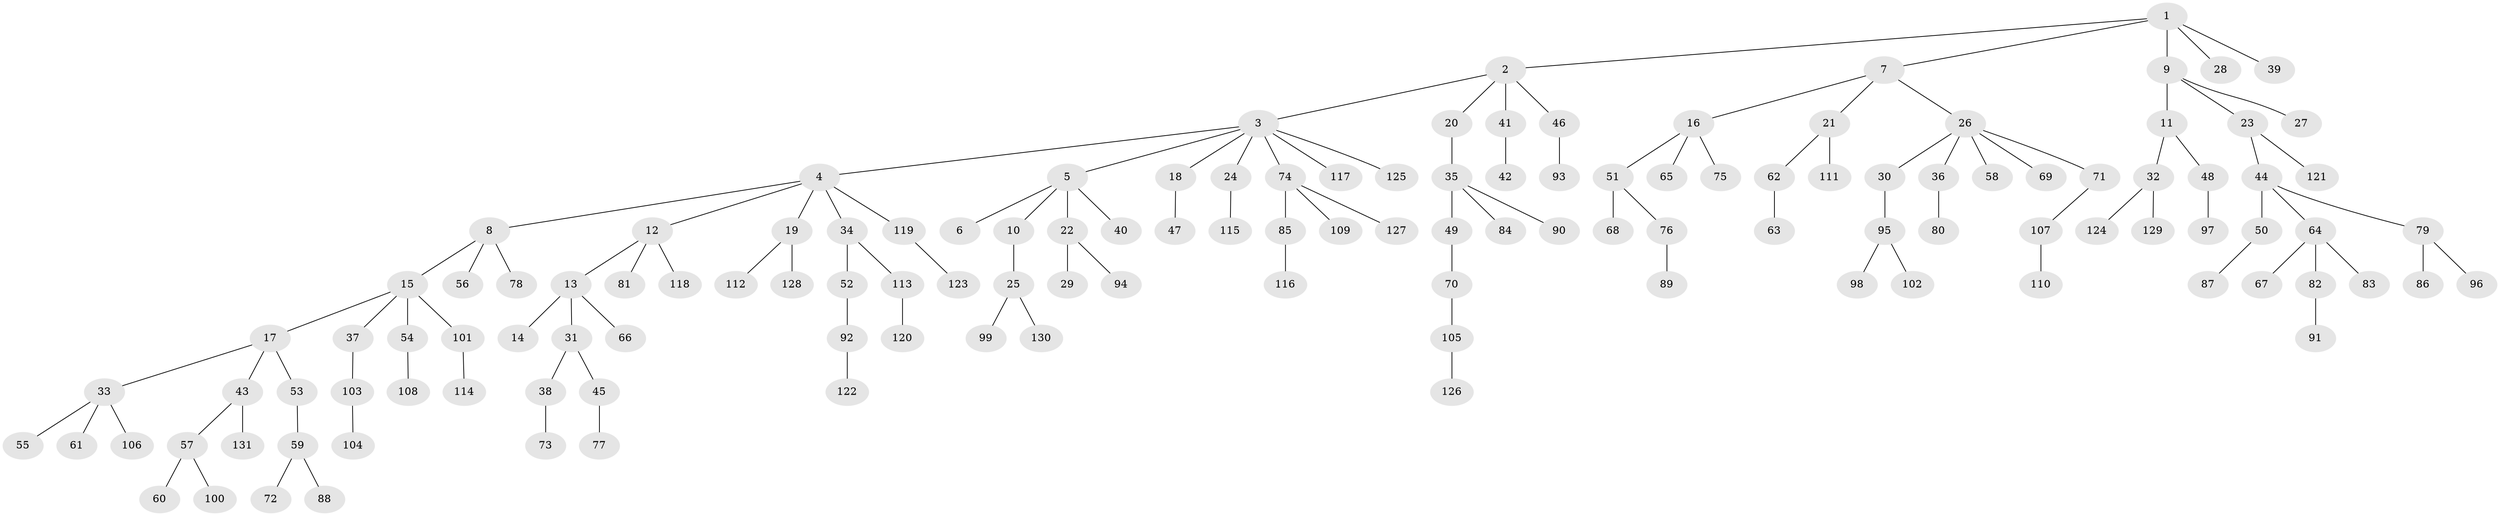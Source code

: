 // coarse degree distribution, {5: 0.054945054945054944, 8: 0.02197802197802198, 4: 0.07692307692307693, 6: 0.01098901098901099, 3: 0.06593406593406594, 2: 0.18681318681318682, 1: 0.5824175824175825}
// Generated by graph-tools (version 1.1) at 2025/52/02/27/25 19:52:11]
// undirected, 131 vertices, 130 edges
graph export_dot {
graph [start="1"]
  node [color=gray90,style=filled];
  1;
  2;
  3;
  4;
  5;
  6;
  7;
  8;
  9;
  10;
  11;
  12;
  13;
  14;
  15;
  16;
  17;
  18;
  19;
  20;
  21;
  22;
  23;
  24;
  25;
  26;
  27;
  28;
  29;
  30;
  31;
  32;
  33;
  34;
  35;
  36;
  37;
  38;
  39;
  40;
  41;
  42;
  43;
  44;
  45;
  46;
  47;
  48;
  49;
  50;
  51;
  52;
  53;
  54;
  55;
  56;
  57;
  58;
  59;
  60;
  61;
  62;
  63;
  64;
  65;
  66;
  67;
  68;
  69;
  70;
  71;
  72;
  73;
  74;
  75;
  76;
  77;
  78;
  79;
  80;
  81;
  82;
  83;
  84;
  85;
  86;
  87;
  88;
  89;
  90;
  91;
  92;
  93;
  94;
  95;
  96;
  97;
  98;
  99;
  100;
  101;
  102;
  103;
  104;
  105;
  106;
  107;
  108;
  109;
  110;
  111;
  112;
  113;
  114;
  115;
  116;
  117;
  118;
  119;
  120;
  121;
  122;
  123;
  124;
  125;
  126;
  127;
  128;
  129;
  130;
  131;
  1 -- 2;
  1 -- 7;
  1 -- 9;
  1 -- 28;
  1 -- 39;
  2 -- 3;
  2 -- 20;
  2 -- 41;
  2 -- 46;
  3 -- 4;
  3 -- 5;
  3 -- 18;
  3 -- 24;
  3 -- 74;
  3 -- 117;
  3 -- 125;
  4 -- 8;
  4 -- 12;
  4 -- 19;
  4 -- 34;
  4 -- 119;
  5 -- 6;
  5 -- 10;
  5 -- 22;
  5 -- 40;
  7 -- 16;
  7 -- 21;
  7 -- 26;
  8 -- 15;
  8 -- 56;
  8 -- 78;
  9 -- 11;
  9 -- 23;
  9 -- 27;
  10 -- 25;
  11 -- 32;
  11 -- 48;
  12 -- 13;
  12 -- 81;
  12 -- 118;
  13 -- 14;
  13 -- 31;
  13 -- 66;
  15 -- 17;
  15 -- 37;
  15 -- 54;
  15 -- 101;
  16 -- 51;
  16 -- 65;
  16 -- 75;
  17 -- 33;
  17 -- 43;
  17 -- 53;
  18 -- 47;
  19 -- 112;
  19 -- 128;
  20 -- 35;
  21 -- 62;
  21 -- 111;
  22 -- 29;
  22 -- 94;
  23 -- 44;
  23 -- 121;
  24 -- 115;
  25 -- 99;
  25 -- 130;
  26 -- 30;
  26 -- 36;
  26 -- 58;
  26 -- 69;
  26 -- 71;
  30 -- 95;
  31 -- 38;
  31 -- 45;
  32 -- 124;
  32 -- 129;
  33 -- 55;
  33 -- 61;
  33 -- 106;
  34 -- 52;
  34 -- 113;
  35 -- 49;
  35 -- 84;
  35 -- 90;
  36 -- 80;
  37 -- 103;
  38 -- 73;
  41 -- 42;
  43 -- 57;
  43 -- 131;
  44 -- 50;
  44 -- 64;
  44 -- 79;
  45 -- 77;
  46 -- 93;
  48 -- 97;
  49 -- 70;
  50 -- 87;
  51 -- 68;
  51 -- 76;
  52 -- 92;
  53 -- 59;
  54 -- 108;
  57 -- 60;
  57 -- 100;
  59 -- 72;
  59 -- 88;
  62 -- 63;
  64 -- 67;
  64 -- 82;
  64 -- 83;
  70 -- 105;
  71 -- 107;
  74 -- 85;
  74 -- 109;
  74 -- 127;
  76 -- 89;
  79 -- 86;
  79 -- 96;
  82 -- 91;
  85 -- 116;
  92 -- 122;
  95 -- 98;
  95 -- 102;
  101 -- 114;
  103 -- 104;
  105 -- 126;
  107 -- 110;
  113 -- 120;
  119 -- 123;
}
